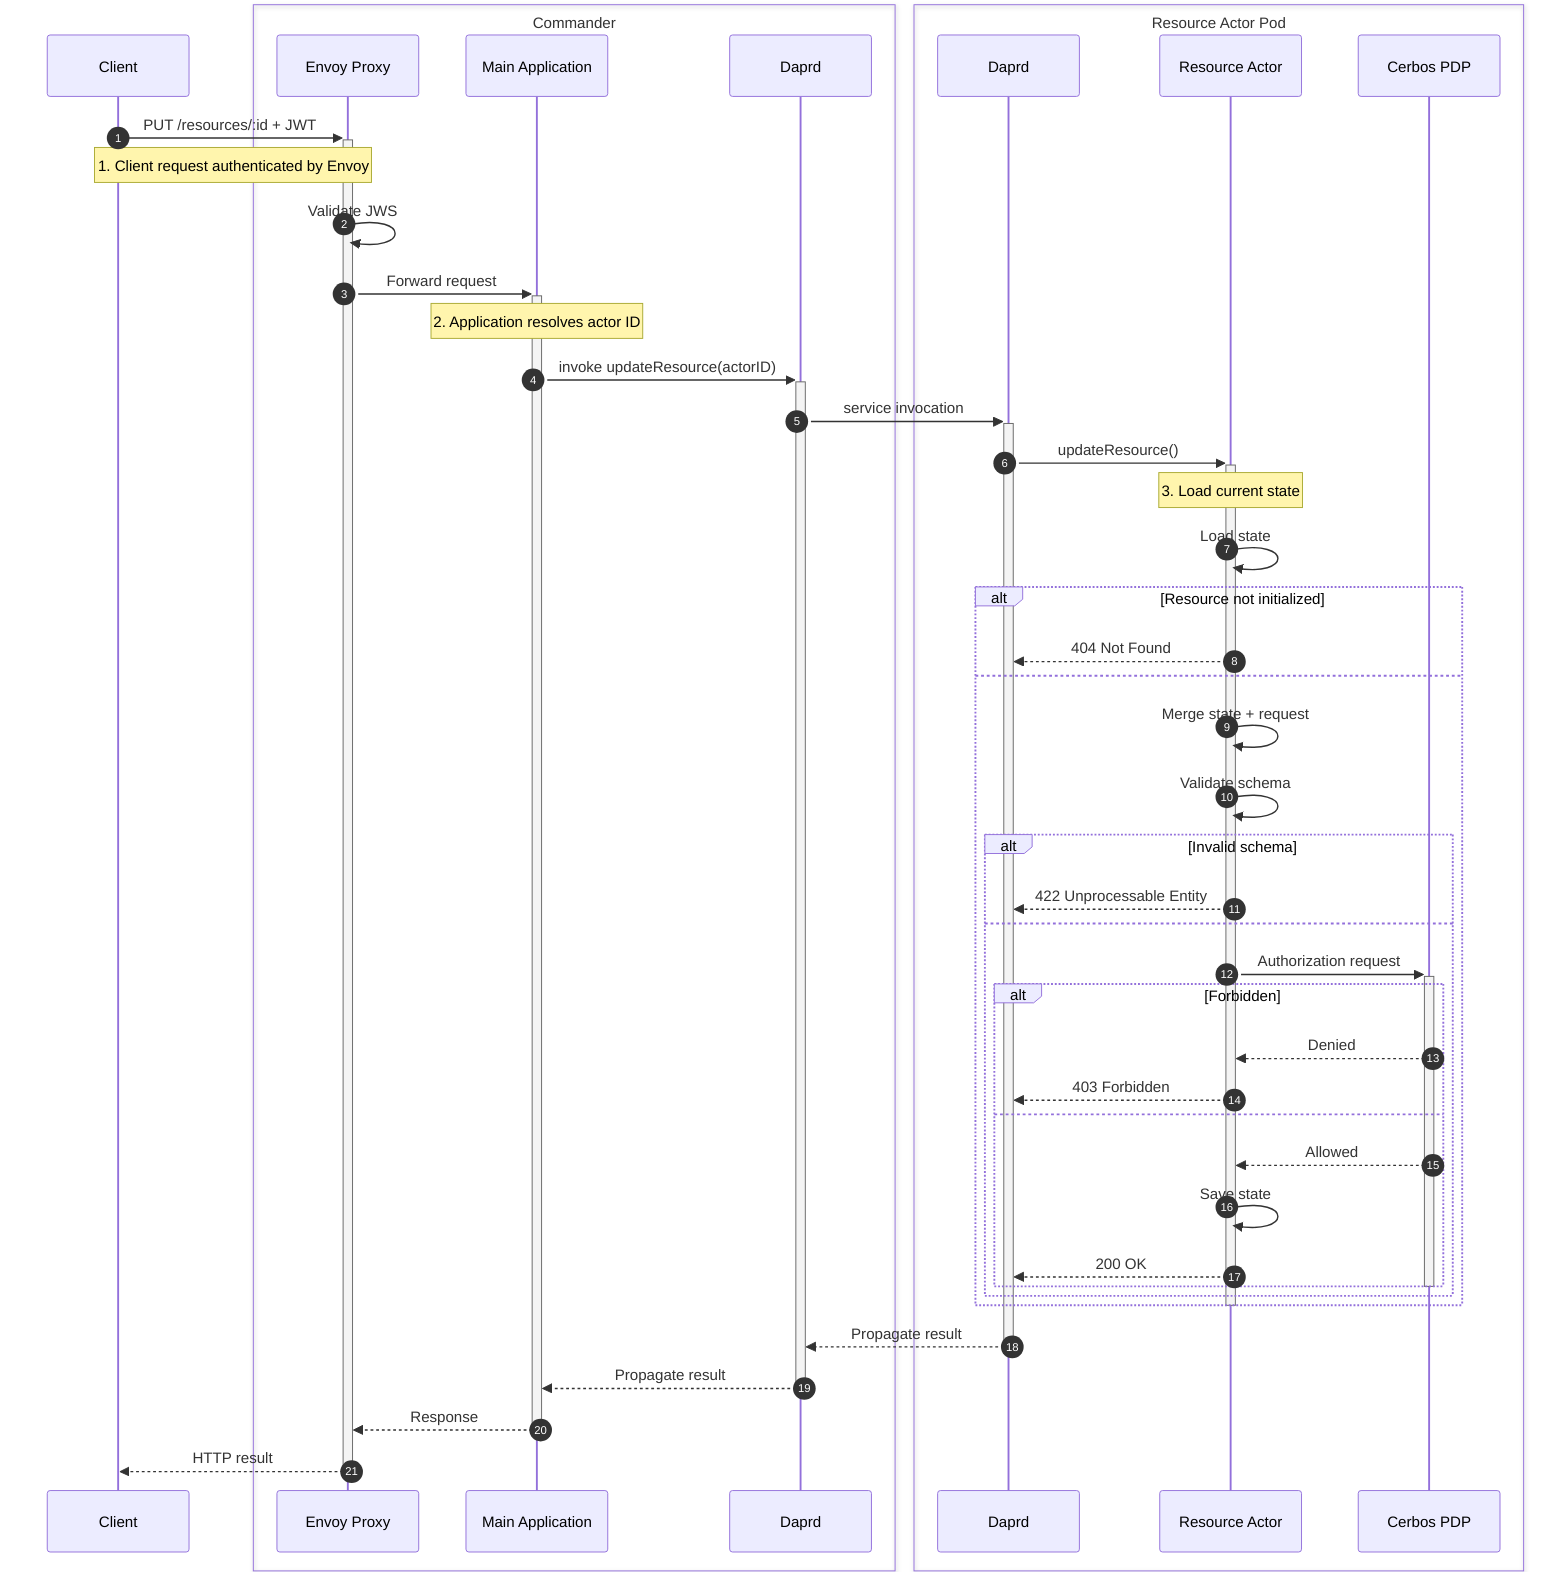 sequenceDiagram
    autonumber
    participant Client
    box Commander #DDEEFF
        participant EnvoyProxy as Envoy Proxy
        participant Commander as Main Application
        participant CommanderDaprd as Daprd
    end
    box Resource Actor Pod #FFEEDD
        participant ActorDaprd as Daprd
        participant ResourceActor as Resource Actor
        participant Cerbos as Cerbos PDP
    end

    Client->>+EnvoyProxy: PUT /resources/:id + JWT
    note over Client,EnvoyProxy: 1. Client request authenticated by Envoy
    EnvoyProxy->>EnvoyProxy: Validate JWS
    EnvoyProxy->>+Commander: Forward request
    note over Commander: 2. Application resolves actor ID
    Commander->>+CommanderDaprd: invoke updateResource(actorID)
    CommanderDaprd->>+ActorDaprd: service invocation
    ActorDaprd->>+ResourceActor: updateResource()
    note over ResourceActor: 3. Load current state
    ResourceActor->>ResourceActor: Load state
    alt Resource not initialized
        ResourceActor-->>ActorDaprd: 404 Not Found
    else
        ResourceActor->>ResourceActor: Merge state + request
        ResourceActor->>ResourceActor: Validate schema
        alt Invalid schema
            ResourceActor-->>ActorDaprd: 422 Unprocessable Entity
        else
            ResourceActor->>+Cerbos: Authorization request
            alt Forbidden
                Cerbos-->>ResourceActor: Denied
                ResourceActor-->>ActorDaprd: 403 Forbidden
            else
                Cerbos-->>ResourceActor: Allowed
                ResourceActor->>ResourceActor: Save state
                ResourceActor-->>ActorDaprd: 200 OK
            end
            deactivate Cerbos
        end
    end
    deactivate ResourceActor
    ActorDaprd-->>CommanderDaprd: Propagate result
    deactivate ActorDaprd
    CommanderDaprd-->>Commander: Propagate result
    deactivate CommanderDaprd
    Commander-->>EnvoyProxy: Response
    deactivate Commander
    EnvoyProxy-->>Client: HTTP result
    deactivate EnvoyProxy